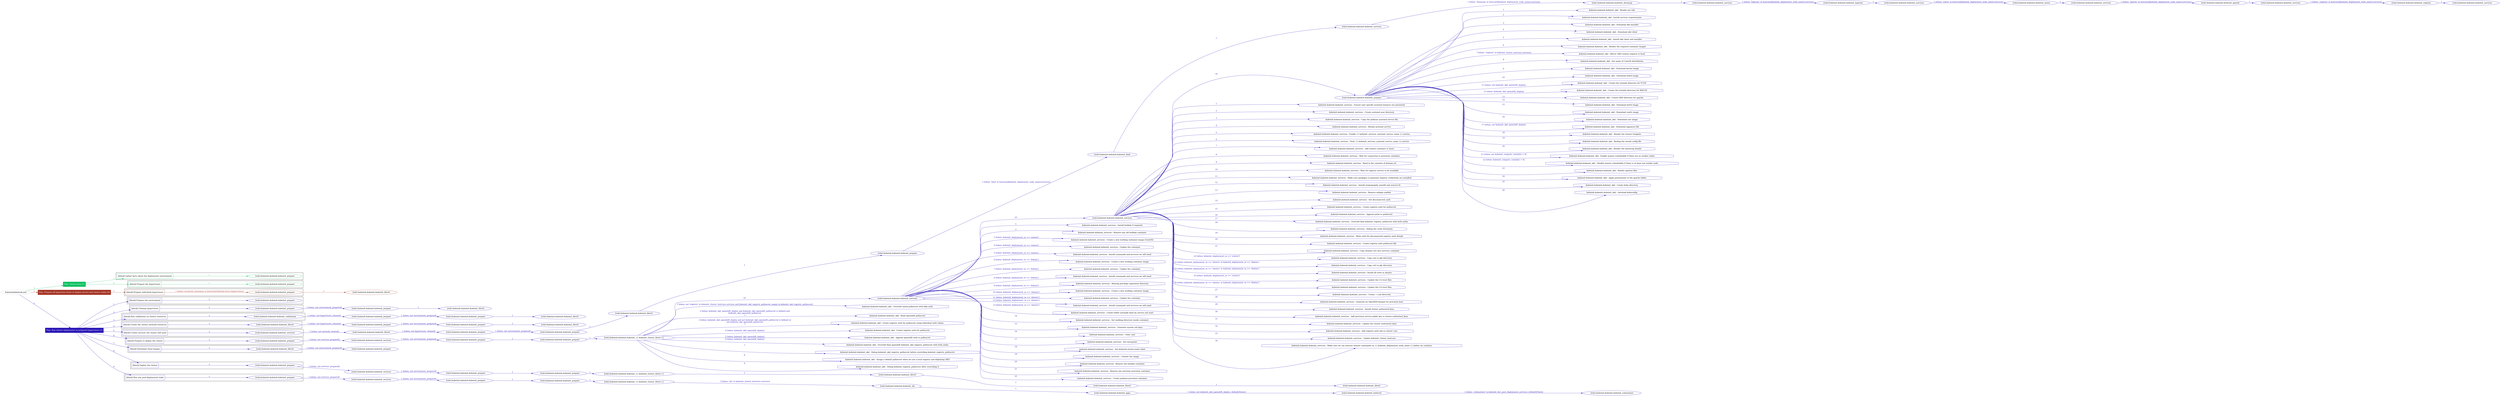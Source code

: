 digraph {
	graph [concentrate=true ordering=in rankdir=LR ratio=fill]
	edge [esep=5 sep=10]
	"kubeinit/playbook.yml" [id=root_node style=dotted]
	play_3a3d5c5b [label="Play: Initial setup (1)" color="#0bc160" fontcolor="#ffffff" id=play_3a3d5c5b shape=box style=filled tooltip=localhost]
	"kubeinit/playbook.yml" -> play_3a3d5c5b [label="1 " color="#0bc160" fontcolor="#0bc160" id=edge_b197e89d labeltooltip="1 " tooltip="1 "]
	subgraph "kubeinit.kubeinit.kubeinit_prepare" {
		role_4a847252 [label="[role] kubeinit.kubeinit.kubeinit_prepare" color="#0bc160" id=role_4a847252 tooltip="kubeinit.kubeinit.kubeinit_prepare"]
	}
	subgraph "kubeinit.kubeinit.kubeinit_prepare" {
		role_d3da4b1b [label="[role] kubeinit.kubeinit.kubeinit_prepare" color="#0bc160" id=role_d3da4b1b tooltip="kubeinit.kubeinit.kubeinit_prepare"]
	}
	subgraph "Play: Initial setup (1)" {
		play_3a3d5c5b -> block_c03576e5 [label=1 color="#0bc160" fontcolor="#0bc160" id=edge_84e0b16e labeltooltip=1 tooltip=1]
		subgraph cluster_block_c03576e5 {
			block_c03576e5 [label="[block] Gather facts about the deployment environment" color="#0bc160" id=block_c03576e5 labeltooltip="Gather facts about the deployment environment" shape=box tooltip="Gather facts about the deployment environment"]
			block_c03576e5 -> role_4a847252 [label="1 " color="#0bc160" fontcolor="#0bc160" id=edge_16571ef4 labeltooltip="1 " tooltip="1 "]
		}
		play_3a3d5c5b -> block_d3ccf538 [label=2 color="#0bc160" fontcolor="#0bc160" id=edge_1a40aeba labeltooltip=2 tooltip=2]
		subgraph cluster_block_d3ccf538 {
			block_d3ccf538 [label="[block] Prepare the hypervisors" color="#0bc160" id=block_d3ccf538 labeltooltip="Prepare the hypervisors" shape=box tooltip="Prepare the hypervisors"]
			block_d3ccf538 -> role_d3da4b1b [label="1 " color="#0bc160" fontcolor="#0bc160" id=edge_e4353893 labeltooltip="1 " tooltip="1 "]
		}
	}
	play_4b21e30f [label="Play: Prepare all hypervisor hosts to deploy service and cluster nodes (0)" color="#a53627" fontcolor="#ffffff" id=play_4b21e30f shape=box style=filled tooltip="Play: Prepare all hypervisor hosts to deploy service and cluster nodes (0)"]
	"kubeinit/playbook.yml" -> play_4b21e30f [label="2 " color="#a53627" fontcolor="#a53627" id=edge_dc5df330 labeltooltip="2 " tooltip="2 "]
	subgraph "kubeinit.kubeinit.kubeinit_libvirt" {
		role_29833544 [label="[role] kubeinit.kubeinit.kubeinit_libvirt" color="#a53627" id=role_29833544 tooltip="kubeinit.kubeinit.kubeinit_libvirt"]
	}
	subgraph "kubeinit.kubeinit.kubeinit_prepare" {
		role_8ce7e618 [label="[role] kubeinit.kubeinit.kubeinit_prepare" color="#a53627" id=role_8ce7e618 tooltip="kubeinit.kubeinit.kubeinit_prepare"]
		role_8ce7e618 -> role_29833544 [label="1 " color="#a53627" fontcolor="#a53627" id=edge_d7b2f808 labeltooltip="1 " tooltip="1 "]
	}
	subgraph "Play: Prepare all hypervisor hosts to deploy service and cluster nodes (0)" {
		play_4b21e30f -> block_ea319d7b [label=1 color="#a53627" fontcolor="#a53627" id=edge_0bb8884e labeltooltip=1 tooltip=1]
		subgraph cluster_block_ea319d7b {
			block_ea319d7b [label="[block] Prepare individual hypervisors" color="#a53627" id=block_ea319d7b labeltooltip="Prepare individual hypervisors" shape=box tooltip="Prepare individual hypervisors"]
			block_ea319d7b -> role_8ce7e618 [label="1 [when: inventory_hostname in hostvars['kubeinit-facts'].hypervisors]" color="#a53627" fontcolor="#a53627" id=edge_8492a12a labeltooltip="1 [when: inventory_hostname in hostvars['kubeinit-facts'].hypervisors]" tooltip="1 [when: inventory_hostname in hostvars['kubeinit-facts'].hypervisors]"]
		}
	}
	play_c96008b2 [label="Play: Run cluster deployment on prepared hypervisors (1)" color="#2916b6" fontcolor="#ffffff" id=play_c96008b2 shape=box style=filled tooltip=localhost]
	"kubeinit/playbook.yml" -> play_c96008b2 [label="3 " color="#2916b6" fontcolor="#2916b6" id=edge_11c8fbb0 labeltooltip="3 " tooltip="3 "]
	subgraph "kubeinit.kubeinit.kubeinit_prepare" {
		role_859bc2b0 [label="[role] kubeinit.kubeinit.kubeinit_prepare" color="#2916b6" id=role_859bc2b0 tooltip="kubeinit.kubeinit.kubeinit_prepare"]
	}
	subgraph "kubeinit.kubeinit.kubeinit_libvirt" {
		role_dad7040d [label="[role] kubeinit.kubeinit.kubeinit_libvirt" color="#2916b6" id=role_dad7040d tooltip="kubeinit.kubeinit.kubeinit_libvirt"]
	}
	subgraph "kubeinit.kubeinit.kubeinit_prepare" {
		role_1bafa508 [label="[role] kubeinit.kubeinit.kubeinit_prepare" color="#2916b6" id=role_1bafa508 tooltip="kubeinit.kubeinit.kubeinit_prepare"]
		role_1bafa508 -> role_dad7040d [label="1 " color="#2916b6" fontcolor="#2916b6" id=edge_6ad006aa labeltooltip="1 " tooltip="1 "]
	}
	subgraph "kubeinit.kubeinit.kubeinit_prepare" {
		role_c387942c [label="[role] kubeinit.kubeinit.kubeinit_prepare" color="#2916b6" id=role_c387942c tooltip="kubeinit.kubeinit.kubeinit_prepare"]
		role_c387942c -> role_1bafa508 [label="1 [when: not environment_prepared]" color="#2916b6" fontcolor="#2916b6" id=edge_646d6e3c labeltooltip="1 [when: not environment_prepared]" tooltip="1 [when: not environment_prepared]"]
	}
	subgraph "kubeinit.kubeinit.kubeinit_libvirt" {
		role_28aa985b [label="[role] kubeinit.kubeinit.kubeinit_libvirt" color="#2916b6" id=role_28aa985b tooltip="kubeinit.kubeinit.kubeinit_libvirt"]
	}
	subgraph "kubeinit.kubeinit.kubeinit_prepare" {
		role_a14ebb18 [label="[role] kubeinit.kubeinit.kubeinit_prepare" color="#2916b6" id=role_a14ebb18 tooltip="kubeinit.kubeinit.kubeinit_prepare"]
		role_a14ebb18 -> role_28aa985b [label="1 " color="#2916b6" fontcolor="#2916b6" id=edge_71a41904 labeltooltip="1 " tooltip="1 "]
	}
	subgraph "kubeinit.kubeinit.kubeinit_prepare" {
		role_b0a1eeb3 [label="[role] kubeinit.kubeinit.kubeinit_prepare" color="#2916b6" id=role_b0a1eeb3 tooltip="kubeinit.kubeinit.kubeinit_prepare"]
		role_b0a1eeb3 -> role_a14ebb18 [label="1 [when: not environment_prepared]" color="#2916b6" fontcolor="#2916b6" id=edge_d13d7d0c labeltooltip="1 [when: not environment_prepared]" tooltip="1 [when: not environment_prepared]"]
	}
	subgraph "kubeinit.kubeinit.kubeinit_validations" {
		role_70618479 [label="[role] kubeinit.kubeinit.kubeinit_validations" color="#2916b6" id=role_70618479 tooltip="kubeinit.kubeinit.kubeinit_validations"]
		role_70618479 -> role_b0a1eeb3 [label="1 [when: not hypervisors_cleaned]" color="#2916b6" fontcolor="#2916b6" id=edge_3a62cc08 labeltooltip="1 [when: not hypervisors_cleaned]" tooltip="1 [when: not hypervisors_cleaned]"]
	}
	subgraph "kubeinit.kubeinit.kubeinit_libvirt" {
		role_cc870b82 [label="[role] kubeinit.kubeinit.kubeinit_libvirt" color="#2916b6" id=role_cc870b82 tooltip="kubeinit.kubeinit.kubeinit_libvirt"]
	}
	subgraph "kubeinit.kubeinit.kubeinit_prepare" {
		role_36942734 [label="[role] kubeinit.kubeinit.kubeinit_prepare" color="#2916b6" id=role_36942734 tooltip="kubeinit.kubeinit.kubeinit_prepare"]
		role_36942734 -> role_cc870b82 [label="1 " color="#2916b6" fontcolor="#2916b6" id=edge_51756fe0 labeltooltip="1 " tooltip="1 "]
	}
	subgraph "kubeinit.kubeinit.kubeinit_prepare" {
		role_4f0a4c64 [label="[role] kubeinit.kubeinit.kubeinit_prepare" color="#2916b6" id=role_4f0a4c64 tooltip="kubeinit.kubeinit.kubeinit_prepare"]
		role_4f0a4c64 -> role_36942734 [label="1 [when: not environment_prepared]" color="#2916b6" fontcolor="#2916b6" id=edge_955983fb labeltooltip="1 [when: not environment_prepared]" tooltip="1 [when: not environment_prepared]"]
	}
	subgraph "kubeinit.kubeinit.kubeinit_libvirt" {
		role_402203cd [label="[role] kubeinit.kubeinit.kubeinit_libvirt" color="#2916b6" id=role_402203cd tooltip="kubeinit.kubeinit.kubeinit_libvirt"]
		role_402203cd -> role_4f0a4c64 [label="1 [when: not hypervisors_cleaned]" color="#2916b6" fontcolor="#2916b6" id=edge_63bea6f9 labeltooltip="1 [when: not hypervisors_cleaned]" tooltip="1 [when: not hypervisors_cleaned]"]
	}
	subgraph "kubeinit.kubeinit.kubeinit_services" {
		role_5d5aa12d [label="[role] kubeinit.kubeinit.kubeinit_services" color="#2916b6" id=role_5d5aa12d tooltip="kubeinit.kubeinit.kubeinit_services"]
	}
	subgraph "kubeinit.kubeinit.kubeinit_registry" {
		role_d50fea18 [label="[role] kubeinit.kubeinit.kubeinit_registry" color="#2916b6" id=role_d50fea18 tooltip="kubeinit.kubeinit.kubeinit_registry"]
		role_d50fea18 -> role_5d5aa12d [label="1 " color="#2916b6" fontcolor="#2916b6" id=edge_2b02ff65 labeltooltip="1 " tooltip="1 "]
	}
	subgraph "kubeinit.kubeinit.kubeinit_services" {
		role_942adf20 [label="[role] kubeinit.kubeinit.kubeinit_services" color="#2916b6" id=role_942adf20 tooltip="kubeinit.kubeinit.kubeinit_services"]
		role_942adf20 -> role_d50fea18 [label="1 [when: 'registry' in hostvars[kubeinit_deployment_node_name].services]" color="#2916b6" fontcolor="#2916b6" id=edge_d7b04c6e labeltooltip="1 [when: 'registry' in hostvars[kubeinit_deployment_node_name].services]" tooltip="1 [when: 'registry' in hostvars[kubeinit_deployment_node_name].services]"]
	}
	subgraph "kubeinit.kubeinit.kubeinit_apache" {
		role_537d8617 [label="[role] kubeinit.kubeinit.kubeinit_apache" color="#2916b6" id=role_537d8617 tooltip="kubeinit.kubeinit.kubeinit_apache"]
		role_537d8617 -> role_942adf20 [label="1 " color="#2916b6" fontcolor="#2916b6" id=edge_eb387033 labeltooltip="1 " tooltip="1 "]
	}
	subgraph "kubeinit.kubeinit.kubeinit_services" {
		role_1a736898 [label="[role] kubeinit.kubeinit.kubeinit_services" color="#2916b6" id=role_1a736898 tooltip="kubeinit.kubeinit.kubeinit_services"]
		role_1a736898 -> role_537d8617 [label="1 [when: 'apache' in hostvars[kubeinit_deployment_node_name].services]" color="#2916b6" fontcolor="#2916b6" id=edge_6f6133b3 labeltooltip="1 [when: 'apache' in hostvars[kubeinit_deployment_node_name].services]" tooltip="1 [when: 'apache' in hostvars[kubeinit_deployment_node_name].services]"]
	}
	subgraph "kubeinit.kubeinit.kubeinit_nexus" {
		role_e1359c3a [label="[role] kubeinit.kubeinit.kubeinit_nexus" color="#2916b6" id=role_e1359c3a tooltip="kubeinit.kubeinit.kubeinit_nexus"]
		role_e1359c3a -> role_1a736898 [label="1 " color="#2916b6" fontcolor="#2916b6" id=edge_44420c2b labeltooltip="1 " tooltip="1 "]
	}
	subgraph "kubeinit.kubeinit.kubeinit_services" {
		role_bcf1105d [label="[role] kubeinit.kubeinit.kubeinit_services" color="#2916b6" id=role_bcf1105d tooltip="kubeinit.kubeinit.kubeinit_services"]
		role_bcf1105d -> role_e1359c3a [label="1 [when: 'nexus' in hostvars[kubeinit_deployment_node_name].services]" color="#2916b6" fontcolor="#2916b6" id=edge_ceb30b2d labeltooltip="1 [when: 'nexus' in hostvars[kubeinit_deployment_node_name].services]" tooltip="1 [when: 'nexus' in hostvars[kubeinit_deployment_node_name].services]"]
	}
	subgraph "kubeinit.kubeinit.kubeinit_haproxy" {
		role_aa2ef776 [label="[role] kubeinit.kubeinit.kubeinit_haproxy" color="#2916b6" id=role_aa2ef776 tooltip="kubeinit.kubeinit.kubeinit_haproxy"]
		role_aa2ef776 -> role_bcf1105d [label="1 " color="#2916b6" fontcolor="#2916b6" id=edge_dd005313 labeltooltip="1 " tooltip="1 "]
	}
	subgraph "kubeinit.kubeinit.kubeinit_services" {
		role_4a059a22 [label="[role] kubeinit.kubeinit.kubeinit_services" color="#2916b6" id=role_4a059a22 tooltip="kubeinit.kubeinit.kubeinit_services"]
		role_4a059a22 -> role_aa2ef776 [label="1 [when: 'haproxy' in hostvars[kubeinit_deployment_node_name].services]" color="#2916b6" fontcolor="#2916b6" id=edge_ed5848b0 labeltooltip="1 [when: 'haproxy' in hostvars[kubeinit_deployment_node_name].services]" tooltip="1 [when: 'haproxy' in hostvars[kubeinit_deployment_node_name].services]"]
	}
	subgraph "kubeinit.kubeinit.kubeinit_dnsmasq" {
		role_282035bf [label="[role] kubeinit.kubeinit.kubeinit_dnsmasq" color="#2916b6" id=role_282035bf tooltip="kubeinit.kubeinit.kubeinit_dnsmasq"]
		role_282035bf -> role_4a059a22 [label="1 " color="#2916b6" fontcolor="#2916b6" id=edge_53c0686c labeltooltip="1 " tooltip="1 "]
	}
	subgraph "kubeinit.kubeinit.kubeinit_services" {
		role_8c407a91 [label="[role] kubeinit.kubeinit.kubeinit_services" color="#2916b6" id=role_8c407a91 tooltip="kubeinit.kubeinit.kubeinit_services"]
		role_8c407a91 -> role_282035bf [label="1 [when: 'dnsmasq' in hostvars[kubeinit_deployment_node_name].services]" color="#2916b6" fontcolor="#2916b6" id=edge_1f678d56 labeltooltip="1 [when: 'dnsmasq' in hostvars[kubeinit_deployment_node_name].services]" tooltip="1 [when: 'dnsmasq' in hostvars[kubeinit_deployment_node_name].services]"]
	}
	subgraph "kubeinit.kubeinit.kubeinit_bind" {
		role_1daeecc8 [label="[role] kubeinit.kubeinit.kubeinit_bind" color="#2916b6" id=role_1daeecc8 tooltip="kubeinit.kubeinit.kubeinit_bind"]
		role_1daeecc8 -> role_8c407a91 [label="1 " color="#2916b6" fontcolor="#2916b6" id=edge_f17ea33c labeltooltip="1 " tooltip="1 "]
	}
	subgraph "kubeinit.kubeinit.kubeinit_prepare" {
		role_c0fa0f50 [label="[role] kubeinit.kubeinit.kubeinit_prepare" color="#2916b6" id=role_c0fa0f50 tooltip="kubeinit.kubeinit.kubeinit_prepare"]
		role_c0fa0f50 -> role_1daeecc8 [label="1 [when: 'bind' in hostvars[kubeinit_deployment_node_name].services]" color="#2916b6" fontcolor="#2916b6" id=edge_bc481192 labeltooltip="1 [when: 'bind' in hostvars[kubeinit_deployment_node_name].services]" tooltip="1 [when: 'bind' in hostvars[kubeinit_deployment_node_name].services]"]
	}
	subgraph "kubeinit.kubeinit.kubeinit_libvirt" {
		role_785559b5 [label="[role] kubeinit.kubeinit.kubeinit_libvirt" color="#2916b6" id=role_785559b5 tooltip="kubeinit.kubeinit.kubeinit_libvirt"]
		role_785559b5 -> role_c0fa0f50 [label="1 " color="#2916b6" fontcolor="#2916b6" id=edge_24448c5b labeltooltip="1 " tooltip="1 "]
	}
	subgraph "kubeinit.kubeinit.kubeinit_prepare" {
		role_1d99bb20 [label="[role] kubeinit.kubeinit.kubeinit_prepare" color="#2916b6" id=role_1d99bb20 tooltip="kubeinit.kubeinit.kubeinit_prepare"]
		role_1d99bb20 -> role_785559b5 [label="1 " color="#2916b6" fontcolor="#2916b6" id=edge_8eacf1c9 labeltooltip="1 " tooltip="1 "]
	}
	subgraph "kubeinit.kubeinit.kubeinit_prepare" {
		role_8738b8c3 [label="[role] kubeinit.kubeinit.kubeinit_prepare" color="#2916b6" id=role_8738b8c3 tooltip="kubeinit.kubeinit.kubeinit_prepare"]
		role_8738b8c3 -> role_1d99bb20 [label="1 [when: not environment_prepared]" color="#2916b6" fontcolor="#2916b6" id=edge_f2ff2a0b labeltooltip="1 [when: not environment_prepared]" tooltip="1 [when: not environment_prepared]"]
	}
	subgraph "kubeinit.kubeinit.kubeinit_libvirt" {
		role_43228593 [label="[role] kubeinit.kubeinit.kubeinit_libvirt" color="#2916b6" id=role_43228593 tooltip="kubeinit.kubeinit.kubeinit_libvirt"]
		role_43228593 -> role_8738b8c3 [label="1 [when: not hypervisors_cleaned]" color="#2916b6" fontcolor="#2916b6" id=edge_2ef7ebb1 labeltooltip="1 [when: not hypervisors_cleaned]" tooltip="1 [when: not hypervisors_cleaned]"]
	}
	subgraph "kubeinit.kubeinit.kubeinit_services" {
		role_c371d1c0 [label="[role] kubeinit.kubeinit.kubeinit_services" color="#2916b6" id=role_c371d1c0 tooltip="kubeinit.kubeinit.kubeinit_services"]
		role_c371d1c0 -> role_43228593 [label="1 [when: not network_created]" color="#2916b6" fontcolor="#2916b6" id=edge_d4c34921 labeltooltip="1 [when: not network_created]" tooltip="1 [when: not network_created]"]
	}
	subgraph "kubeinit.kubeinit.kubeinit_prepare" {
		role_61fa2d3e [label="[role] kubeinit.kubeinit.kubeinit_prepare" color="#2916b6" id=role_61fa2d3e tooltip="kubeinit.kubeinit.kubeinit_prepare"]
		task_71de3216 [label="kubeinit.kubeinit.kubeinit_okd : Render net info" color="#2916b6" id=task_71de3216 shape=octagon tooltip="kubeinit.kubeinit.kubeinit_okd : Render net info"]
		role_61fa2d3e -> task_71de3216 [label="1 " color="#2916b6" fontcolor="#2916b6" id=edge_4b28bcbc labeltooltip="1 " tooltip="1 "]
		task_8a86d98a [label="kubeinit.kubeinit.kubeinit_okd : Install services requirements" color="#2916b6" id=task_8a86d98a shape=octagon tooltip="kubeinit.kubeinit.kubeinit_okd : Install services requirements"]
		role_61fa2d3e -> task_8a86d98a [label="2 " color="#2916b6" fontcolor="#2916b6" id=edge_f1ae9f3d labeltooltip="2 " tooltip="2 "]
		task_f6506898 [label="kubeinit.kubeinit.kubeinit_okd : Download okd installer" color="#2916b6" id=task_f6506898 shape=octagon tooltip="kubeinit.kubeinit.kubeinit_okd : Download okd installer"]
		role_61fa2d3e -> task_f6506898 [label="3 " color="#2916b6" fontcolor="#2916b6" id=edge_042e1cd2 labeltooltip="3 " tooltip="3 "]
		task_28aa90ed [label="kubeinit.kubeinit.kubeinit_okd : Download okd client" color="#2916b6" id=task_28aa90ed shape=octagon tooltip="kubeinit.kubeinit.kubeinit_okd : Download okd client"]
		role_61fa2d3e -> task_28aa90ed [label="4 " color="#2916b6" fontcolor="#2916b6" id=edge_1d36e07e labeltooltip="4 " tooltip="4 "]
		task_74a5f687 [label="kubeinit.kubeinit.kubeinit_okd : Install okd client and installer" color="#2916b6" id=task_74a5f687 shape=octagon tooltip="kubeinit.kubeinit.kubeinit_okd : Install okd client and installer"]
		role_61fa2d3e -> task_74a5f687 [label="5 " color="#2916b6" fontcolor="#2916b6" id=edge_c5692800 labeltooltip="5 " tooltip="5 "]
		task_466d96d4 [label="kubeinit.kubeinit.kubeinit_okd : Render the required container images" color="#2916b6" id=task_466d96d4 shape=octagon tooltip="kubeinit.kubeinit.kubeinit_okd : Render the required container images"]
		role_61fa2d3e -> task_466d96d4 [label="6 " color="#2916b6" fontcolor="#2916b6" id=edge_fd71f799 labeltooltip="6 " tooltip="6 "]
		task_d48a99fd [label="kubeinit.kubeinit.kubeinit_okd : Mirror OKD remote registry to local" color="#2916b6" id=task_d48a99fd shape=octagon tooltip="kubeinit.kubeinit.kubeinit_okd : Mirror OKD remote registry to local"]
		role_61fa2d3e -> task_d48a99fd [label="7 [when: 'registry' in kubeinit_cluster_hostvars.services]" color="#2916b6" fontcolor="#2916b6" id=edge_8fdedc41 labeltooltip="7 [when: 'registry' in kubeinit_cluster_hostvars.services]" tooltip="7 [when: 'registry' in kubeinit_cluster_hostvars.services]"]
		task_dfd17e93 [label="kubeinit.kubeinit.kubeinit_okd : Set name of CoreOS distribution" color="#2916b6" id=task_dfd17e93 shape=octagon tooltip="kubeinit.kubeinit.kubeinit_okd : Set name of CoreOS distribution"]
		role_61fa2d3e -> task_dfd17e93 [label="8 " color="#2916b6" fontcolor="#2916b6" id=edge_34e9d62d labeltooltip="8 " tooltip="8 "]
		task_9affc656 [label="kubeinit.kubeinit.kubeinit_okd : Download kernel image" color="#2916b6" id=task_9affc656 shape=octagon tooltip="kubeinit.kubeinit.kubeinit_okd : Download kernel image"]
		role_61fa2d3e -> task_9affc656 [label="9 " color="#2916b6" fontcolor="#2916b6" id=edge_c5fa5317 labeltooltip="9 " tooltip="9 "]
		task_f86d88e7 [label="kubeinit.kubeinit.kubeinit_okd : Download initrd image" color="#2916b6" id=task_f86d88e7 shape=octagon tooltip="kubeinit.kubeinit.kubeinit_okd : Download initrd image"]
		role_61fa2d3e -> task_f86d88e7 [label="10 " color="#2916b6" fontcolor="#2916b6" id=edge_ab3ea7b5 labeltooltip="10 " tooltip="10 "]
		task_1bc93b38 [label="kubeinit.kubeinit.kubeinit_okd : Create the treeinfo directory for FCOS" color="#2916b6" id=task_1bc93b38 shape=octagon tooltip="kubeinit.kubeinit.kubeinit_okd : Create the treeinfo directory for FCOS"]
		role_61fa2d3e -> task_1bc93b38 [label="11 [when: not kubeinit_okd_openshift_deploy]" color="#2916b6" fontcolor="#2916b6" id=edge_838294ce labeltooltip="11 [when: not kubeinit_okd_openshift_deploy]" tooltip="11 [when: not kubeinit_okd_openshift_deploy]"]
		task_51a71d2b [label="kubeinit.kubeinit.kubeinit_okd : Create the treeinfo directory for RHCOS" color="#2916b6" id=task_51a71d2b shape=octagon tooltip="kubeinit.kubeinit.kubeinit_okd : Create the treeinfo directory for RHCOS"]
		role_61fa2d3e -> task_51a71d2b [label="12 [when: kubeinit_okd_openshift_deploy]" color="#2916b6" fontcolor="#2916b6" id=edge_dc119520 labeltooltip="12 [when: kubeinit_okd_openshift_deploy]" tooltip="12 [when: kubeinit_okd_openshift_deploy]"]
		task_ae022280 [label="kubeinit.kubeinit.kubeinit_okd : Create OKD directory for apache" color="#2916b6" id=task_ae022280 shape=octagon tooltip="kubeinit.kubeinit.kubeinit_okd : Create OKD directory for apache"]
		role_61fa2d3e -> task_ae022280 [label="13 " color="#2916b6" fontcolor="#2916b6" id=edge_aa7923b9 labeltooltip="13 " tooltip="13 "]
		task_b4ea2a1f [label="kubeinit.kubeinit.kubeinit_okd : Download initrd image" color="#2916b6" id=task_b4ea2a1f shape=octagon tooltip="kubeinit.kubeinit.kubeinit_okd : Download initrd image"]
		role_61fa2d3e -> task_b4ea2a1f [label="14 " color="#2916b6" fontcolor="#2916b6" id=edge_22495345 labeltooltip="14 " tooltip="14 "]
		task_07fcdc73 [label="kubeinit.kubeinit.kubeinit_okd : Download rootfs image" color="#2916b6" id=task_07fcdc73 shape=octagon tooltip="kubeinit.kubeinit.kubeinit_okd : Download rootfs image"]
		role_61fa2d3e -> task_07fcdc73 [label="15 " color="#2916b6" fontcolor="#2916b6" id=edge_7ea5d936 labeltooltip="15 " tooltip="15 "]
		task_69aabc5c [label="kubeinit.kubeinit.kubeinit_okd : Download raw image" color="#2916b6" id=task_69aabc5c shape=octagon tooltip="kubeinit.kubeinit.kubeinit_okd : Download raw image"]
		role_61fa2d3e -> task_69aabc5c [label="16 " color="#2916b6" fontcolor="#2916b6" id=edge_893635f1 labeltooltip="16 " tooltip="16 "]
		task_ab0e9d23 [label="kubeinit.kubeinit.kubeinit_okd : Download signature file" color="#2916b6" id=task_ab0e9d23 shape=octagon tooltip="kubeinit.kubeinit.kubeinit_okd : Download signature file"]
		role_61fa2d3e -> task_ab0e9d23 [label="17 [when: not kubeinit_okd_openshift_deploy]" color="#2916b6" fontcolor="#2916b6" id=edge_810d1fbd labeltooltip="17 [when: not kubeinit_okd_openshift_deploy]" tooltip="17 [when: not kubeinit_okd_openshift_deploy]"]
		task_75c5167e [label="kubeinit.kubeinit.kubeinit_okd : Render the cluster template" color="#2916b6" id=task_75c5167e shape=octagon tooltip="kubeinit.kubeinit.kubeinit_okd : Render the cluster template"]
		role_61fa2d3e -> task_75c5167e [label="18 " color="#2916b6" fontcolor="#2916b6" id=edge_5e69fe76 labeltooltip="18 " tooltip="18 "]
		task_cea4f22d [label="kubeinit.kubeinit.kubeinit_okd : Backup the install config file" color="#2916b6" id=task_cea4f22d shape=octagon tooltip="kubeinit.kubeinit.kubeinit_okd : Backup the install config file"]
		role_61fa2d3e -> task_cea4f22d [label="19 " color="#2916b6" fontcolor="#2916b6" id=edge_37e48371 labeltooltip="19 " tooltip="19 "]
		task_12e1b1cc [label="kubeinit.kubeinit.kubeinit_okd : Render the bootstrap details" color="#2916b6" id=task_12e1b1cc shape=octagon tooltip="kubeinit.kubeinit.kubeinit_okd : Render the bootstrap details"]
		role_61fa2d3e -> task_12e1b1cc [label="20 " color="#2916b6" fontcolor="#2916b6" id=edge_cb685064 labeltooltip="20 " tooltip="20 "]
		task_a42961b7 [label="kubeinit.kubeinit.kubeinit_okd : Enable master schedulable if there are no worker nodes" color="#2916b6" id=task_a42961b7 shape=octagon tooltip="kubeinit.kubeinit.kubeinit_okd : Enable master schedulable if there are no worker nodes"]
		role_61fa2d3e -> task_a42961b7 [label="21 [when: not kubeinit_compute_count|int > 0]" color="#2916b6" fontcolor="#2916b6" id=edge_bea75e3a labeltooltip="21 [when: not kubeinit_compute_count|int > 0]" tooltip="21 [when: not kubeinit_compute_count|int > 0]"]
		task_d9ec5d5f [label="kubeinit.kubeinit.kubeinit_okd : Disable master schedulable if there is at least one worker node" color="#2916b6" id=task_d9ec5d5f shape=octagon tooltip="kubeinit.kubeinit.kubeinit_okd : Disable master schedulable if there is at least one worker node"]
		role_61fa2d3e -> task_d9ec5d5f [label="22 [when: kubeinit_compute_count|int > 0]" color="#2916b6" fontcolor="#2916b6" id=edge_f430e087 labeltooltip="22 [when: kubeinit_compute_count|int > 0]" tooltip="22 [when: kubeinit_compute_count|int > 0]"]
		task_45aff61f [label="kubeinit.kubeinit.kubeinit_okd : Render ignition files" color="#2916b6" id=task_45aff61f shape=octagon tooltip="kubeinit.kubeinit.kubeinit_okd : Render ignition files"]
		role_61fa2d3e -> task_45aff61f [label="23 " color="#2916b6" fontcolor="#2916b6" id=edge_de1841ba labeltooltip="23 " tooltip="23 "]
		task_f8cc0901 [label="kubeinit.kubeinit.kubeinit_okd : Apply permissions to the apache folder" color="#2916b6" id=task_f8cc0901 shape=octagon tooltip="kubeinit.kubeinit.kubeinit_okd : Apply permissions to the apache folder"]
		role_61fa2d3e -> task_f8cc0901 [label="24 " color="#2916b6" fontcolor="#2916b6" id=edge_8f0fdc4f labeltooltip="24 " tooltip="24 "]
		task_6ba4d7e1 [label="kubeinit.kubeinit.kubeinit_okd : Create kube directory" color="#2916b6" id=task_6ba4d7e1 shape=octagon tooltip="kubeinit.kubeinit.kubeinit_okd : Create kube directory"]
		role_61fa2d3e -> task_6ba4d7e1 [label="25 " color="#2916b6" fontcolor="#2916b6" id=edge_7f061f1d labeltooltip="25 " tooltip="25 "]
		task_327cf15e [label="kubeinit.kubeinit.kubeinit_okd : Autoload kubeconfig" color="#2916b6" id=task_327cf15e shape=octagon tooltip="kubeinit.kubeinit.kubeinit_okd : Autoload kubeconfig"]
		role_61fa2d3e -> task_327cf15e [label="26 " color="#2916b6" fontcolor="#2916b6" id=edge_fa6a12a0 labeltooltip="26 " tooltip="26 "]
	}
	subgraph "kubeinit.kubeinit.kubeinit_services" {
		role_a66885c5 [label="[role] kubeinit.kubeinit.kubeinit_services" color="#2916b6" id=role_a66885c5 tooltip="kubeinit.kubeinit.kubeinit_services"]
		task_ce744dab [label="kubeinit.kubeinit.kubeinit_services : Ensure user specific systemd instance are persistent" color="#2916b6" id=task_ce744dab shape=octagon tooltip="kubeinit.kubeinit.kubeinit_services : Ensure user specific systemd instance are persistent"]
		role_a66885c5 -> task_ce744dab [label="1 " color="#2916b6" fontcolor="#2916b6" id=edge_c74762bb labeltooltip="1 " tooltip="1 "]
		task_b9e5a915 [label="kubeinit.kubeinit.kubeinit_services : Create systemd user directory" color="#2916b6" id=task_b9e5a915 shape=octagon tooltip="kubeinit.kubeinit.kubeinit_services : Create systemd user directory"]
		role_a66885c5 -> task_b9e5a915 [label="2 " color="#2916b6" fontcolor="#2916b6" id=edge_77b095e7 labeltooltip="2 " tooltip="2 "]
		task_7f16647f [label="kubeinit.kubeinit.kubeinit_services : Copy the podman systemd service file" color="#2916b6" id=task_7f16647f shape=octagon tooltip="kubeinit.kubeinit.kubeinit_services : Copy the podman systemd service file"]
		role_a66885c5 -> task_7f16647f [label="3 " color="#2916b6" fontcolor="#2916b6" id=edge_e47c8491 labeltooltip="3 " tooltip="3 "]
		task_5a6cb797 [label="kubeinit.kubeinit.kubeinit_services : Reload systemd service" color="#2916b6" id=task_5a6cb797 shape=octagon tooltip="kubeinit.kubeinit.kubeinit_services : Reload systemd service"]
		role_a66885c5 -> task_5a6cb797 [label="4 " color="#2916b6" fontcolor="#2916b6" id=edge_d1bfcb46 labeltooltip="4 " tooltip="4 "]
		task_c3ae9a93 [label="kubeinit.kubeinit.kubeinit_services : Enable {{ kubeinit_services_systemd_service_name }}.service" color="#2916b6" id=task_c3ae9a93 shape=octagon tooltip="kubeinit.kubeinit.kubeinit_services : Enable {{ kubeinit_services_systemd_service_name }}.service"]
		role_a66885c5 -> task_c3ae9a93 [label="5 " color="#2916b6" fontcolor="#2916b6" id=edge_6c318f30 labeltooltip="5 " tooltip="5 "]
		task_77b82083 [label="kubeinit.kubeinit.kubeinit_services : Start {{ kubeinit_services_systemd_service_name }}.service" color="#2916b6" id=task_77b82083 shape=octagon tooltip="kubeinit.kubeinit.kubeinit_services : Start {{ kubeinit_services_systemd_service_name }}.service"]
		role_a66885c5 -> task_77b82083 [label="6 " color="#2916b6" fontcolor="#2916b6" id=edge_ccfdbffb labeltooltip="6 " tooltip="6 "]
		task_96f9ae71 [label="kubeinit.kubeinit.kubeinit_services : Add remote container to hosts" color="#2916b6" id=task_96f9ae71 shape=octagon tooltip="kubeinit.kubeinit.kubeinit_services : Add remote container to hosts"]
		role_a66885c5 -> task_96f9ae71 [label="7 " color="#2916b6" fontcolor="#2916b6" id=edge_b2ab7206 labeltooltip="7 " tooltip="7 "]
		task_32d12205 [label="kubeinit.kubeinit.kubeinit_services : Wait for connection to provision container" color="#2916b6" id=task_32d12205 shape=octagon tooltip="kubeinit.kubeinit.kubeinit_services : Wait for connection to provision container"]
		role_a66885c5 -> task_32d12205 [label="8 " color="#2916b6" fontcolor="#2916b6" id=edge_c6d62c5f labeltooltip="8 " tooltip="8 "]
		task_0094fbc9 [label="kubeinit.kubeinit.kubeinit_services : Read in the contents of domain.crt" color="#2916b6" id=task_0094fbc9 shape=octagon tooltip="kubeinit.kubeinit.kubeinit_services : Read in the contents of domain.crt"]
		role_a66885c5 -> task_0094fbc9 [label="9 " color="#2916b6" fontcolor="#2916b6" id=edge_f79e8cbd labeltooltip="9 " tooltip="9 "]
		task_3c3ce2e8 [label="kubeinit.kubeinit.kubeinit_services : Wait for registry service to be available" color="#2916b6" id=task_3c3ce2e8 shape=octagon tooltip="kubeinit.kubeinit.kubeinit_services : Wait for registry service to be available"]
		role_a66885c5 -> task_3c3ce2e8 [label="10 " color="#2916b6" fontcolor="#2916b6" id=edge_0006a6a0 labeltooltip="10 " tooltip="10 "]
		task_a4aed35e [label="kubeinit.kubeinit.kubeinit_services : Make sure packages to generate registry credentials are installed" color="#2916b6" id=task_a4aed35e shape=octagon tooltip="kubeinit.kubeinit.kubeinit_services : Make sure packages to generate registry credentials are installed"]
		role_a66885c5 -> task_a4aed35e [label="11 " color="#2916b6" fontcolor="#2916b6" id=edge_5900970a labeltooltip="11 " tooltip="11 "]
		task_183abe79 [label="kubeinit.kubeinit.kubeinit_services : Install cryptography, passlib and nexus3-cli" color="#2916b6" id=task_183abe79 shape=octagon tooltip="kubeinit.kubeinit.kubeinit_services : Install cryptography, passlib and nexus3-cli"]
		role_a66885c5 -> task_183abe79 [label="12 " color="#2916b6" fontcolor="#2916b6" id=edge_2624eaf2 labeltooltip="12 " tooltip="12 "]
		task_c633399b [label="kubeinit.kubeinit.kubeinit_services : Remove nologin marker" color="#2916b6" id=task_c633399b shape=octagon tooltip="kubeinit.kubeinit.kubeinit_services : Remove nologin marker"]
		role_a66885c5 -> task_c633399b [label="13 " color="#2916b6" fontcolor="#2916b6" id=edge_8dd1cca9 labeltooltip="13 " tooltip="13 "]
		task_13f1f3fe [label="kubeinit.kubeinit.kubeinit_services : Set disconnected_auth" color="#2916b6" id=task_13f1f3fe shape=octagon tooltip="kubeinit.kubeinit.kubeinit_services : Set disconnected_auth"]
		role_a66885c5 -> task_13f1f3fe [label="14 " color="#2916b6" fontcolor="#2916b6" id=edge_f1aebb93 labeltooltip="14 " tooltip="14 "]
		task_11d13574 [label="kubeinit.kubeinit.kubeinit_services : Create registry auth for pullsecret" color="#2916b6" id=task_11d13574 shape=octagon tooltip="kubeinit.kubeinit.kubeinit_services : Create registry auth for pullsecret"]
		role_a66885c5 -> task_11d13574 [label="15 " color="#2916b6" fontcolor="#2916b6" id=edge_27fb44f4 labeltooltip="15 " tooltip="15 "]
		task_f63ffb44 [label="kubeinit.kubeinit.kubeinit_services : Append auths to pullsecret" color="#2916b6" id=task_f63ffb44 shape=octagon tooltip="kubeinit.kubeinit.kubeinit_services : Append auths to pullsecret"]
		role_a66885c5 -> task_f63ffb44 [label="16 " color="#2916b6" fontcolor="#2916b6" id=edge_1f94a5bd labeltooltip="16 " tooltip="16 "]
		task_e653773f [label="kubeinit.kubeinit.kubeinit_services : Override final kubeinit_registry_pullsecret with both auths" color="#2916b6" id=task_e653773f shape=octagon tooltip="kubeinit.kubeinit.kubeinit_services : Override final kubeinit_registry_pullsecret with both auths"]
		role_a66885c5 -> task_e653773f [label="17 " color="#2916b6" fontcolor="#2916b6" id=edge_081e1c90 labeltooltip="17 " tooltip="17 "]
		task_203c92cd [label="kubeinit.kubeinit.kubeinit_services : Debug the creds dictionary" color="#2916b6" id=task_203c92cd shape=octagon tooltip="kubeinit.kubeinit.kubeinit_services : Debug the creds dictionary"]
		role_a66885c5 -> task_203c92cd [label="18 " color="#2916b6" fontcolor="#2916b6" id=edge_3a523831 labeltooltip="18 " tooltip="18 "]
		task_62318389 [label="kubeinit.kubeinit.kubeinit_services : Write auth for disconnected registry auth details" color="#2916b6" id=task_62318389 shape=octagon tooltip="kubeinit.kubeinit.kubeinit_services : Write auth for disconnected registry auth details"]
		role_a66885c5 -> task_62318389 [label="19 " color="#2916b6" fontcolor="#2916b6" id=edge_c65e2a62 labeltooltip="19 " tooltip="19 "]
		task_073c0ce4 [label="kubeinit.kubeinit.kubeinit_services : Create registry auth pullsecret file" color="#2916b6" id=task_073c0ce4 shape=octagon tooltip="kubeinit.kubeinit.kubeinit_services : Create registry auth pullsecret file"]
		role_a66885c5 -> task_073c0ce4 [label="20 " color="#2916b6" fontcolor="#2916b6" id=edge_c59162ed labeltooltip="20 " tooltip="20 "]
		task_17fe2824 [label="kubeinit.kubeinit.kubeinit_services : Copy domain cert into services container" color="#2916b6" id=task_17fe2824 shape=octagon tooltip="kubeinit.kubeinit.kubeinit_services : Copy domain cert into services container"]
		role_a66885c5 -> task_17fe2824 [label="21 " color="#2916b6" fontcolor="#2916b6" id=edge_97eb4573 labeltooltip="21 " tooltip="21 "]
		task_3373ad9b [label="kubeinit.kubeinit.kubeinit_services : Copy cert to pki directory" color="#2916b6" id=task_3373ad9b shape=octagon tooltip="kubeinit.kubeinit.kubeinit_services : Copy cert to pki directory"]
		role_a66885c5 -> task_3373ad9b [label="22 [when: kubeinit_deployment_os == 'centos']" color="#2916b6" fontcolor="#2916b6" id=edge_1c81c0c2 labeltooltip="22 [when: kubeinit_deployment_os == 'centos']" tooltip="22 [when: kubeinit_deployment_os == 'centos']"]
		task_ee821910 [label="kubeinit.kubeinit.kubeinit_services : Copy cert to pki directory" color="#2916b6" id=task_ee821910 shape=octagon tooltip="kubeinit.kubeinit.kubeinit_services : Copy cert to pki directory"]
		role_a66885c5 -> task_ee821910 [label="23 [when: kubeinit_deployment_os == 'ubuntu' or kubeinit_deployment_os == 'debian']" color="#2916b6" fontcolor="#2916b6" id=edge_62fc74e4 labeltooltip="23 [when: kubeinit_deployment_os == 'ubuntu' or kubeinit_deployment_os == 'debian']" tooltip="23 [when: kubeinit_deployment_os == 'ubuntu' or kubeinit_deployment_os == 'debian']"]
		task_00e9dffa [label="kubeinit.kubeinit.kubeinit_services : Install all certs in ubuntu" color="#2916b6" id=task_00e9dffa shape=octagon tooltip="kubeinit.kubeinit.kubeinit_services : Install all certs in ubuntu"]
		role_a66885c5 -> task_00e9dffa [label="24 [when: kubeinit_deployment_os == 'ubuntu' or kubeinit_deployment_os == 'debian']" color="#2916b6" fontcolor="#2916b6" id=edge_6c48c85e labeltooltip="24 [when: kubeinit_deployment_os == 'ubuntu' or kubeinit_deployment_os == 'debian']" tooltip="24 [when: kubeinit_deployment_os == 'ubuntu' or kubeinit_deployment_os == 'debian']"]
		task_20d16376 [label="kubeinit.kubeinit.kubeinit_services : Update the CA trust files" color="#2916b6" id=task_20d16376 shape=octagon tooltip="kubeinit.kubeinit.kubeinit_services : Update the CA trust files"]
		role_a66885c5 -> task_20d16376 [label="25 [when: kubeinit_deployment_os == 'centos']" color="#2916b6" fontcolor="#2916b6" id=edge_940793e2 labeltooltip="25 [when: kubeinit_deployment_os == 'centos']" tooltip="25 [when: kubeinit_deployment_os == 'centos']"]
		task_0a08bf66 [label="kubeinit.kubeinit.kubeinit_services : Update the CA trust files" color="#2916b6" id=task_0a08bf66 shape=octagon tooltip="kubeinit.kubeinit.kubeinit_services : Update the CA trust files"]
		role_a66885c5 -> task_0a08bf66 [label="26 [when: kubeinit_deployment_os == 'ubuntu' or kubeinit_deployment_os == 'debian']" color="#2916b6" fontcolor="#2916b6" id=edge_88759e95 labeltooltip="26 [when: kubeinit_deployment_os == 'ubuntu' or kubeinit_deployment_os == 'debian']" tooltip="26 [when: kubeinit_deployment_os == 'ubuntu' or kubeinit_deployment_os == 'debian']"]
		task_7adc6fb7 [label="kubeinit.kubeinit.kubeinit_services : Create ~/.ssh directory" color="#2916b6" id=task_7adc6fb7 shape=octagon tooltip="kubeinit.kubeinit.kubeinit_services : Create ~/.ssh directory"]
		role_a66885c5 -> task_7adc6fb7 [label="27 " color="#2916b6" fontcolor="#2916b6" id=edge_f24f2dee labeltooltip="27 " tooltip="27 "]
		task_e006249a [label="kubeinit.kubeinit.kubeinit_services : Generate an OpenSSH keypair for provision host" color="#2916b6" id=task_e006249a shape=octagon tooltip="kubeinit.kubeinit.kubeinit_services : Generate an OpenSSH keypair for provision host"]
		role_a66885c5 -> task_e006249a [label="28 " color="#2916b6" fontcolor="#2916b6" id=edge_fe06a7ec labeltooltip="28 " tooltip="28 "]
		task_953909e9 [label="kubeinit.kubeinit.kubeinit_services : Install cluster authorized keys" color="#2916b6" id=task_953909e9 shape=octagon tooltip="kubeinit.kubeinit.kubeinit_services : Install cluster authorized keys"]
		role_a66885c5 -> task_953909e9 [label="29 " color="#2916b6" fontcolor="#2916b6" id=edge_677ac614 labeltooltip="29 " tooltip="29 "]
		task_ad28e484 [label="kubeinit.kubeinit.kubeinit_services : Add provision service public key to cluster authorized_keys" color="#2916b6" id=task_ad28e484 shape=octagon tooltip="kubeinit.kubeinit.kubeinit_services : Add provision service public key to cluster authorized_keys"]
		role_a66885c5 -> task_ad28e484 [label="30 " color="#2916b6" fontcolor="#2916b6" id=edge_cc0f0ce3 labeltooltip="30 " tooltip="30 "]
		task_f64f89a7 [label="kubeinit.kubeinit.kubeinit_services : Update the cluster authorized_keys" color="#2916b6" id=task_f64f89a7 shape=octagon tooltip="kubeinit.kubeinit.kubeinit_services : Update the cluster authorized_keys"]
		role_a66885c5 -> task_f64f89a7 [label="31 " color="#2916b6" fontcolor="#2916b6" id=edge_52ec4f36 labeltooltip="31 " tooltip="31 "]
		task_90bfad64 [label="kubeinit.kubeinit.kubeinit_services : Add registry auth info to cluster vars" color="#2916b6" id=task_90bfad64 shape=octagon tooltip="kubeinit.kubeinit.kubeinit_services : Add registry auth info to cluster vars"]
		role_a66885c5 -> task_90bfad64 [label="32 " color="#2916b6" fontcolor="#2916b6" id=edge_36960f8d labeltooltip="32 " tooltip="32 "]
		task_e2493927 [label="kubeinit.kubeinit.kubeinit_services : Update kubeinit_cluster_hostvars" color="#2916b6" id=task_e2493927 shape=octagon tooltip="kubeinit.kubeinit.kubeinit_services : Update kubeinit_cluster_hostvars"]
		role_a66885c5 -> task_e2493927 [label="33 " color="#2916b6" fontcolor="#2916b6" id=edge_3ccd9e49 labeltooltip="33 " tooltip="33 "]
		task_47caecd5 [label="kubeinit.kubeinit.kubeinit_services : Make sure we can execute remote commands on {{ kubeinit_deployment_node_name }} before we continue" color="#2916b6" id=task_47caecd5 shape=octagon tooltip="kubeinit.kubeinit.kubeinit_services : Make sure we can execute remote commands on {{ kubeinit_deployment_node_name }} before we continue"]
		role_a66885c5 -> task_47caecd5 [label="34 " color="#2916b6" fontcolor="#2916b6" id=edge_dcbfaa77 labeltooltip="34 " tooltip="34 "]
		role_a66885c5 -> role_61fa2d3e [label="35 " color="#2916b6" fontcolor="#2916b6" id=edge_a8578e61 labeltooltip="35 " tooltip="35 "]
	}
	subgraph "kubeinit.kubeinit.kubeinit_services" {
		role_35592c1e [label="[role] kubeinit.kubeinit.kubeinit_services" color="#2916b6" id=role_35592c1e tooltip="kubeinit.kubeinit.kubeinit_services"]
		task_0602d869 [label="kubeinit.kubeinit.kubeinit_services : Install buildah if required" color="#2916b6" id=task_0602d869 shape=octagon tooltip="kubeinit.kubeinit.kubeinit_services : Install buildah if required"]
		role_35592c1e -> task_0602d869 [label="1 " color="#2916b6" fontcolor="#2916b6" id=edge_3bb9c22b labeltooltip="1 " tooltip="1 "]
		task_de337fae [label="kubeinit.kubeinit.kubeinit_services : Remove any old buildah container" color="#2916b6" id=task_de337fae shape=octagon tooltip="kubeinit.kubeinit.kubeinit_services : Remove any old buildah container"]
		role_35592c1e -> task_de337fae [label="2 " color="#2916b6" fontcolor="#2916b6" id=edge_8f9291be labeltooltip="2 " tooltip="2 "]
		task_3a9f8cc8 [label="kubeinit.kubeinit.kubeinit_services : Create a new working container image (CentOS)" color="#2916b6" id=task_3a9f8cc8 shape=octagon tooltip="kubeinit.kubeinit.kubeinit_services : Create a new working container image (CentOS)"]
		role_35592c1e -> task_3a9f8cc8 [label="3 [when: kubeinit_deployment_os == 'centos']" color="#2916b6" fontcolor="#2916b6" id=edge_e74b88d2 labeltooltip="3 [when: kubeinit_deployment_os == 'centos']" tooltip="3 [when: kubeinit_deployment_os == 'centos']"]
		task_b56ef4b5 [label="kubeinit.kubeinit.kubeinit_services : Update the container" color="#2916b6" id=task_b56ef4b5 shape=octagon tooltip="kubeinit.kubeinit.kubeinit_services : Update the container"]
		role_35592c1e -> task_b56ef4b5 [label="4 [when: kubeinit_deployment_os == 'centos']" color="#2916b6" fontcolor="#2916b6" id=edge_ab18baa4 labeltooltip="4 [when: kubeinit_deployment_os == 'centos']" tooltip="4 [when: kubeinit_deployment_os == 'centos']"]
		task_8ac9666a [label="kubeinit.kubeinit.kubeinit_services : Install commands and services we will need" color="#2916b6" id=task_8ac9666a shape=octagon tooltip="kubeinit.kubeinit.kubeinit_services : Install commands and services we will need"]
		role_35592c1e -> task_8ac9666a [label="5 [when: kubeinit_deployment_os == 'centos']" color="#2916b6" fontcolor="#2916b6" id=edge_1c09a51c labeltooltip="5 [when: kubeinit_deployment_os == 'centos']" tooltip="5 [when: kubeinit_deployment_os == 'centos']"]
		task_4008f192 [label="kubeinit.kubeinit.kubeinit_services : Create a new working container image" color="#2916b6" id=task_4008f192 shape=octagon tooltip="kubeinit.kubeinit.kubeinit_services : Create a new working container image"]
		role_35592c1e -> task_4008f192 [label="6 [when: kubeinit_deployment_os == 'debian']" color="#2916b6" fontcolor="#2916b6" id=edge_7e22ad6c labeltooltip="6 [when: kubeinit_deployment_os == 'debian']" tooltip="6 [when: kubeinit_deployment_os == 'debian']"]
		task_9783b7eb [label="kubeinit.kubeinit.kubeinit_services : Update the container" color="#2916b6" id=task_9783b7eb shape=octagon tooltip="kubeinit.kubeinit.kubeinit_services : Update the container"]
		role_35592c1e -> task_9783b7eb [label="7 [when: kubeinit_deployment_os == 'debian']" color="#2916b6" fontcolor="#2916b6" id=edge_8448aa5a labeltooltip="7 [when: kubeinit_deployment_os == 'debian']" tooltip="7 [when: kubeinit_deployment_os == 'debian']"]
		task_1fe9b7ed [label="kubeinit.kubeinit.kubeinit_services : Install commands and services we will need" color="#2916b6" id=task_1fe9b7ed shape=octagon tooltip="kubeinit.kubeinit.kubeinit_services : Install commands and services we will need"]
		role_35592c1e -> task_1fe9b7ed [label="8 [when: kubeinit_deployment_os == 'debian']" color="#2916b6" fontcolor="#2916b6" id=edge_d3d6dda1 labeltooltip="8 [when: kubeinit_deployment_os == 'debian']" tooltip="8 [when: kubeinit_deployment_os == 'debian']"]
		task_735058f0 [label="kubeinit.kubeinit.kubeinit_services : Missing privilege separation directory" color="#2916b6" id=task_735058f0 shape=octagon tooltip="kubeinit.kubeinit.kubeinit_services : Missing privilege separation directory"]
		role_35592c1e -> task_735058f0 [label="9 [when: kubeinit_deployment_os == 'debian']" color="#2916b6" fontcolor="#2916b6" id=edge_7882bc0c labeltooltip="9 [when: kubeinit_deployment_os == 'debian']" tooltip="9 [when: kubeinit_deployment_os == 'debian']"]
		task_e0f241a5 [label="kubeinit.kubeinit.kubeinit_services : Create a new working container image" color="#2916b6" id=task_e0f241a5 shape=octagon tooltip="kubeinit.kubeinit.kubeinit_services : Create a new working container image"]
		role_35592c1e -> task_e0f241a5 [label="10 [when: kubeinit_deployment_os == 'ubuntu']" color="#2916b6" fontcolor="#2916b6" id=edge_c0cfb617 labeltooltip="10 [when: kubeinit_deployment_os == 'ubuntu']" tooltip="10 [when: kubeinit_deployment_os == 'ubuntu']"]
		task_39489d84 [label="kubeinit.kubeinit.kubeinit_services : Update the container" color="#2916b6" id=task_39489d84 shape=octagon tooltip="kubeinit.kubeinit.kubeinit_services : Update the container"]
		role_35592c1e -> task_39489d84 [label="11 [when: kubeinit_deployment_os == 'ubuntu']" color="#2916b6" fontcolor="#2916b6" id=edge_e56829be labeltooltip="11 [when: kubeinit_deployment_os == 'ubuntu']" tooltip="11 [when: kubeinit_deployment_os == 'ubuntu']"]
		task_c0c9d24d [label="kubeinit.kubeinit.kubeinit_services : Install commands and services we will need" color="#2916b6" id=task_c0c9d24d shape=octagon tooltip="kubeinit.kubeinit.kubeinit_services : Install commands and services we will need"]
		role_35592c1e -> task_c0c9d24d [label="12 [when: kubeinit_deployment_os == 'ubuntu']" color="#2916b6" fontcolor="#2916b6" id=edge_a48323d5 labeltooltip="12 [when: kubeinit_deployment_os == 'ubuntu']" tooltip="12 [when: kubeinit_deployment_os == 'ubuntu']"]
		task_b3b918d6 [label="kubeinit.kubeinit.kubeinit_services : Create folder normally done by service ssh start" color="#2916b6" id=task_b3b918d6 shape=octagon tooltip="kubeinit.kubeinit.kubeinit_services : Create folder normally done by service ssh start"]
		role_35592c1e -> task_b3b918d6 [label="13 [when: kubeinit_deployment_os == 'ubuntu']" color="#2916b6" fontcolor="#2916b6" id=edge_7562db6d labeltooltip="13 [when: kubeinit_deployment_os == 'ubuntu']" tooltip="13 [when: kubeinit_deployment_os == 'ubuntu']"]
		task_e8cb4612 [label="kubeinit.kubeinit.kubeinit_services : Set working directory inside container" color="#2916b6" id=task_e8cb4612 shape=octagon tooltip="kubeinit.kubeinit.kubeinit_services : Set working directory inside container"]
		role_35592c1e -> task_e8cb4612 [label="14 " color="#2916b6" fontcolor="#2916b6" id=edge_0926fc3b labeltooltip="14 " tooltip="14 "]
		task_9ceacf14 [label="kubeinit.kubeinit.kubeinit_services : Generate system ssh keys" color="#2916b6" id=task_9ceacf14 shape=octagon tooltip="kubeinit.kubeinit.kubeinit_services : Generate system ssh keys"]
		role_35592c1e -> task_9ceacf14 [label="15 " color="#2916b6" fontcolor="#2916b6" id=edge_4e1b8b55 labeltooltip="15 " tooltip="15 "]
		task_60a43660 [label="kubeinit.kubeinit.kubeinit_services : Clear cmd" color="#2916b6" id=task_60a43660 shape=octagon tooltip="kubeinit.kubeinit.kubeinit_services : Clear cmd"]
		role_35592c1e -> task_60a43660 [label="16 " color="#2916b6" fontcolor="#2916b6" id=edge_f6e5df84 labeltooltip="16 " tooltip="16 "]
		task_1aaf5129 [label="kubeinit.kubeinit.kubeinit_services : Set entrypoint" color="#2916b6" id=task_1aaf5129 shape=octagon tooltip="kubeinit.kubeinit.kubeinit_services : Set entrypoint"]
		role_35592c1e -> task_1aaf5129 [label="17 " color="#2916b6" fontcolor="#2916b6" id=edge_471e4578 labeltooltip="17 " tooltip="17 "]
		task_15ef523b [label="kubeinit.kubeinit.kubeinit_services : Set kubeinit-cluster-name label" color="#2916b6" id=task_15ef523b shape=octagon tooltip="kubeinit.kubeinit.kubeinit_services : Set kubeinit-cluster-name label"]
		role_35592c1e -> task_15ef523b [label="18 " color="#2916b6" fontcolor="#2916b6" id=edge_0048b211 labeltooltip="18 " tooltip="18 "]
		task_6ba033c6 [label="kubeinit.kubeinit.kubeinit_services : Commit the image" color="#2916b6" id=task_6ba033c6 shape=octagon tooltip="kubeinit.kubeinit.kubeinit_services : Commit the image"]
		role_35592c1e -> task_6ba033c6 [label="19 " color="#2916b6" fontcolor="#2916b6" id=edge_da7cb964 labeltooltip="19 " tooltip="19 "]
		task_12ef417d [label="kubeinit.kubeinit.kubeinit_services : Remove the buildah container" color="#2916b6" id=task_12ef417d shape=octagon tooltip="kubeinit.kubeinit.kubeinit_services : Remove the buildah container"]
		role_35592c1e -> task_12ef417d [label="20 " color="#2916b6" fontcolor="#2916b6" id=edge_d09ef9c4 labeltooltip="20 " tooltip="20 "]
		task_15fd80e1 [label="kubeinit.kubeinit.kubeinit_services : Remove any previous provision container" color="#2916b6" id=task_15fd80e1 shape=octagon tooltip="kubeinit.kubeinit.kubeinit_services : Remove any previous provision container"]
		role_35592c1e -> task_15fd80e1 [label="21 " color="#2916b6" fontcolor="#2916b6" id=edge_bc3e8a2a labeltooltip="21 " tooltip="21 "]
		task_888cd851 [label="kubeinit.kubeinit.kubeinit_services : Create podman provision container" color="#2916b6" id=task_888cd851 shape=octagon tooltip="kubeinit.kubeinit.kubeinit_services : Create podman provision container"]
		role_35592c1e -> task_888cd851 [label="22 " color="#2916b6" fontcolor="#2916b6" id=edge_0eabe843 labeltooltip="22 " tooltip="22 "]
		role_35592c1e -> role_a66885c5 [label="23 " color="#2916b6" fontcolor="#2916b6" id=edge_409f2b26 labeltooltip="23 " tooltip="23 "]
	}
	subgraph "kubeinit.kubeinit.kubeinit_{{ kubeinit_cluster_distro }}" {
		role_630e66d7 [label="[role] kubeinit.kubeinit.kubeinit_{{ kubeinit_cluster_distro }}" color="#2916b6" id=role_630e66d7 tooltip="kubeinit.kubeinit.kubeinit_{{ kubeinit_cluster_distro }}"]
		task_d12d7c53 [label="kubeinit.kubeinit.kubeinit_okd : Override initial pullsecret with fake auth" color="#2916b6" id=task_d12d7c53 shape=octagon tooltip="kubeinit.kubeinit.kubeinit_okd : Override initial pullsecret with fake auth"]
		role_630e66d7 -> task_d12d7c53 [label="1 [when: not 'registry' in kubeinit_cluster_hostvars.services and kubeinit_okd_registry_pullsecret_empty in kubeinit_okd_registry_pullsecret]" color="#2916b6" fontcolor="#2916b6" id=edge_b9c1dd14 labeltooltip="1 [when: not 'registry' in kubeinit_cluster_hostvars.services and kubeinit_okd_registry_pullsecret_empty in kubeinit_okd_registry_pullsecret]" tooltip="1 [when: not 'registry' in kubeinit_cluster_hostvars.services and kubeinit_okd_registry_pullsecret_empty in kubeinit_okd_registry_pullsecret]"]
		task_d0e41c50 [label="kubeinit.kubeinit.kubeinit_okd : Read openshift pullsecret" color="#2916b6" id=task_d0e41c50 shape=octagon tooltip="kubeinit.kubeinit.kubeinit_okd : Read openshift pullsecret"]
		role_630e66d7 -> task_d0e41c50 [label="2 [when: kubeinit_okd_openshift_deploy and kubeinit_okd_openshift_pullsecret is defined and
kubeinit_okd_openshift_pullsecret
]" color="#2916b6" fontcolor="#2916b6" id=edge_f8fcdf5d labeltooltip="2 [when: kubeinit_okd_openshift_deploy and kubeinit_okd_openshift_pullsecret is defined and
kubeinit_okd_openshift_pullsecret
]" tooltip="2 [when: kubeinit_okd_openshift_deploy and kubeinit_okd_openshift_pullsecret is defined and
kubeinit_okd_openshift_pullsecret
]"]
		task_9530f6e8 [label="kubeinit.kubeinit.kubeinit_okd : Create registry auth for pullsecret using individual auth values" color="#2916b6" id=task_9530f6e8 shape=octagon tooltip="kubeinit.kubeinit.kubeinit_okd : Create registry auth for pullsecret using individual auth values"]
		role_630e66d7 -> task_9530f6e8 [label="3 [when: kubeinit_okd_openshift_deploy and not kubeinit_okd_openshift_pullsecret is defined or
not kubeinit_okd_openshift_pullsecret
]" color="#2916b6" fontcolor="#2916b6" id=edge_583cebb9 labeltooltip="3 [when: kubeinit_okd_openshift_deploy and not kubeinit_okd_openshift_pullsecret is defined or
not kubeinit_okd_openshift_pullsecret
]" tooltip="3 [when: kubeinit_okd_openshift_deploy and not kubeinit_okd_openshift_pullsecret is defined or
not kubeinit_okd_openshift_pullsecret
]"]
		task_b014c31a [label="kubeinit.kubeinit.kubeinit_okd : Create registry auth for pullsecret" color="#2916b6" id=task_b014c31a shape=octagon tooltip="kubeinit.kubeinit.kubeinit_okd : Create registry auth for pullsecret"]
		role_630e66d7 -> task_b014c31a [label="4 [when: kubeinit_okd_openshift_deploy]" color="#2916b6" fontcolor="#2916b6" id=edge_e940da45 labeltooltip="4 [when: kubeinit_okd_openshift_deploy]" tooltip="4 [when: kubeinit_okd_openshift_deploy]"]
		task_5ee8c491 [label="kubeinit.kubeinit.kubeinit_okd : Append openshift auth to pullsecret" color="#2916b6" id=task_5ee8c491 shape=octagon tooltip="kubeinit.kubeinit.kubeinit_okd : Append openshift auth to pullsecret"]
		role_630e66d7 -> task_5ee8c491 [label="5 [when: kubeinit_okd_openshift_deploy]" color="#2916b6" fontcolor="#2916b6" id=edge_98e4afd2 labeltooltip="5 [when: kubeinit_okd_openshift_deploy]" tooltip="5 [when: kubeinit_okd_openshift_deploy]"]
		task_df766e37 [label="kubeinit.kubeinit.kubeinit_okd : Override final openshift kubeinit_okd_registry_pullsecret with both auths" color="#2916b6" id=task_df766e37 shape=octagon tooltip="kubeinit.kubeinit.kubeinit_okd : Override final openshift kubeinit_okd_registry_pullsecret with both auths"]
		role_630e66d7 -> task_df766e37 [label="6 [when: kubeinit_okd_openshift_deploy]" color="#2916b6" fontcolor="#2916b6" id=edge_94e0ca0f labeltooltip="6 [when: kubeinit_okd_openshift_deploy]" tooltip="6 [when: kubeinit_okd_openshift_deploy]"]
		task_3ed00901 [label="kubeinit.kubeinit.kubeinit_okd : Debug kubeinit_okd_registry_pullsecret before overriding kubeinit_registry_pullsecret" color="#2916b6" id=task_3ed00901 shape=octagon tooltip="kubeinit.kubeinit.kubeinit_okd : Debug kubeinit_okd_registry_pullsecret before overriding kubeinit_registry_pullsecret"]
		role_630e66d7 -> task_3ed00901 [label="7 " color="#2916b6" fontcolor="#2916b6" id=edge_2c8c1d33 labeltooltip="7 " tooltip="7 "]
		task_4ceb496a [label="kubeinit.kubeinit.kubeinit_okd : Assign a default pullsecret when we use a local registry and deploying OKD" color="#2916b6" id=task_4ceb496a shape=octagon tooltip="kubeinit.kubeinit.kubeinit_okd : Assign a default pullsecret when we use a local registry and deploying OKD"]
		role_630e66d7 -> task_4ceb496a [label="8 " color="#2916b6" fontcolor="#2916b6" id=edge_03baf26b labeltooltip="8 " tooltip="8 "]
		task_c50857be [label="kubeinit.kubeinit.kubeinit_okd : Debug kubeinit_registry_pullsecret after overriding it" color="#2916b6" id=task_c50857be shape=octagon tooltip="kubeinit.kubeinit.kubeinit_okd : Debug kubeinit_registry_pullsecret after overriding it"]
		role_630e66d7 -> task_c50857be [label="9 " color="#2916b6" fontcolor="#2916b6" id=edge_a4022733 labeltooltip="9 " tooltip="9 "]
		role_630e66d7 -> role_35592c1e [label="10 " color="#2916b6" fontcolor="#2916b6" id=edge_0f1c56c6 labeltooltip="10 " tooltip="10 "]
	}
	subgraph "kubeinit.kubeinit.kubeinit_prepare" {
		role_f3d521af [label="[role] kubeinit.kubeinit.kubeinit_prepare" color="#2916b6" id=role_f3d521af tooltip="kubeinit.kubeinit.kubeinit_prepare"]
		role_f3d521af -> role_630e66d7 [label="1 " color="#2916b6" fontcolor="#2916b6" id=edge_1abf43be labeltooltip="1 " tooltip="1 "]
	}
	subgraph "kubeinit.kubeinit.kubeinit_prepare" {
		role_46ec23b1 [label="[role] kubeinit.kubeinit.kubeinit_prepare" color="#2916b6" id=role_46ec23b1 tooltip="kubeinit.kubeinit.kubeinit_prepare"]
		role_46ec23b1 -> role_f3d521af [label="1 " color="#2916b6" fontcolor="#2916b6" id=edge_d1c0878f labeltooltip="1 " tooltip="1 "]
	}
	subgraph "kubeinit.kubeinit.kubeinit_services" {
		role_8095271f [label="[role] kubeinit.kubeinit.kubeinit_services" color="#2916b6" id=role_8095271f tooltip="kubeinit.kubeinit.kubeinit_services"]
		role_8095271f -> role_46ec23b1 [label="1 [when: not environment_prepared]" color="#2916b6" fontcolor="#2916b6" id=edge_b44b4b34 labeltooltip="1 [when: not environment_prepared]" tooltip="1 [when: not environment_prepared]"]
	}
	subgraph "kubeinit.kubeinit.kubeinit_prepare" {
		role_b152a972 [label="[role] kubeinit.kubeinit.kubeinit_prepare" color="#2916b6" id=role_b152a972 tooltip="kubeinit.kubeinit.kubeinit_prepare"]
		role_b152a972 -> role_8095271f [label="1 [when: not services_prepared]" color="#2916b6" fontcolor="#2916b6" id=edge_a665a494 labeltooltip="1 [when: not services_prepared]" tooltip="1 [when: not services_prepared]"]
	}
	subgraph "kubeinit.kubeinit.kubeinit_prepare" {
		role_b6da3841 [label="[role] kubeinit.kubeinit.kubeinit_prepare" color="#2916b6" id=role_b6da3841 tooltip="kubeinit.kubeinit.kubeinit_prepare"]
	}
	subgraph "kubeinit.kubeinit.kubeinit_libvirt" {
		role_96d5aa77 [label="[role] kubeinit.kubeinit.kubeinit_libvirt" color="#2916b6" id=role_96d5aa77 tooltip="kubeinit.kubeinit.kubeinit_libvirt"]
		role_96d5aa77 -> role_b6da3841 [label="1 [when: not environment_prepared]" color="#2916b6" fontcolor="#2916b6" id=edge_d3b9c0f6 labeltooltip="1 [when: not environment_prepared]" tooltip="1 [when: not environment_prepared]"]
	}
	subgraph "kubeinit.kubeinit.kubeinit_libvirt" {
		role_10288079 [label="[role] kubeinit.kubeinit.kubeinit_libvirt" color="#2916b6" id=role_10288079 tooltip="kubeinit.kubeinit.kubeinit_libvirt"]
	}
	subgraph "kubeinit.kubeinit.kubeinit_libvirt" {
		role_0f310be4 [label="[role] kubeinit.kubeinit.kubeinit_libvirt" color="#2916b6" id=role_0f310be4 tooltip="kubeinit.kubeinit.kubeinit_libvirt"]
		role_0f310be4 -> role_10288079 [label="1 " color="#2916b6" fontcolor="#2916b6" id=edge_ae357ac5 labeltooltip="1 " tooltip="1 "]
	}
	subgraph "kubeinit.kubeinit.kubeinit_libvirt" {
		role_0f4f6d67 [label="[role] kubeinit.kubeinit.kubeinit_libvirt" color="#2916b6" id=role_0f4f6d67 tooltip="kubeinit.kubeinit.kubeinit_libvirt"]
		role_0f4f6d67 -> role_0f310be4 [label="1 " color="#2916b6" fontcolor="#2916b6" id=edge_d4976bcd labeltooltip="1 " tooltip="1 "]
	}
	subgraph "kubeinit.kubeinit.kubeinit_{{ kubeinit_cluster_distro }}" {
		role_b647911f [label="[role] kubeinit.kubeinit.kubeinit_{{ kubeinit_cluster_distro }}" color="#2916b6" id=role_b647911f tooltip="kubeinit.kubeinit.kubeinit_{{ kubeinit_cluster_distro }}"]
		role_b647911f -> role_0f4f6d67 [label="1 " color="#2916b6" fontcolor="#2916b6" id=edge_4436cccc labeltooltip="1 " tooltip="1 "]
	}
	subgraph "kubeinit.kubeinit.kubeinit_prepare" {
		role_7958d484 [label="[role] kubeinit.kubeinit.kubeinit_prepare" color="#2916b6" id=role_7958d484 tooltip="kubeinit.kubeinit.kubeinit_prepare"]
		role_7958d484 -> role_b647911f [label="1 " color="#2916b6" fontcolor="#2916b6" id=edge_3418ccc5 labeltooltip="1 " tooltip="1 "]
	}
	subgraph "kubeinit.kubeinit.kubeinit_prepare" {
		role_d7f75510 [label="[role] kubeinit.kubeinit.kubeinit_prepare" color="#2916b6" id=role_d7f75510 tooltip="kubeinit.kubeinit.kubeinit_prepare"]
		role_d7f75510 -> role_7958d484 [label="1 " color="#2916b6" fontcolor="#2916b6" id=edge_3305e255 labeltooltip="1 " tooltip="1 "]
	}
	subgraph "kubeinit.kubeinit.kubeinit_services" {
		role_c459307b [label="[role] kubeinit.kubeinit.kubeinit_services" color="#2916b6" id=role_c459307b tooltip="kubeinit.kubeinit.kubeinit_services"]
		role_c459307b -> role_d7f75510 [label="1 [when: not environment_prepared]" color="#2916b6" fontcolor="#2916b6" id=edge_9decb0ff labeltooltip="1 [when: not environment_prepared]" tooltip="1 [when: not environment_prepared]"]
	}
	subgraph "kubeinit.kubeinit.kubeinit_prepare" {
		role_ad658959 [label="[role] kubeinit.kubeinit.kubeinit_prepare" color="#2916b6" id=role_ad658959 tooltip="kubeinit.kubeinit.kubeinit_prepare"]
		role_ad658959 -> role_c459307b [label="1 [when: not services_prepared]" color="#2916b6" fontcolor="#2916b6" id=edge_05f70362 labeltooltip="1 [when: not services_prepared]" tooltip="1 [when: not services_prepared]"]
	}
	subgraph "kubeinit.kubeinit.kubeinit_submariner" {
		role_b0b94fe7 [label="[role] kubeinit.kubeinit.kubeinit_submariner" color="#2916b6" id=role_b0b94fe7 tooltip="kubeinit.kubeinit.kubeinit_submariner"]
	}
	subgraph "kubeinit.kubeinit.kubeinit_kubevirt" {
		role_5156b5a6 [label="[role] kubeinit.kubeinit.kubeinit_kubevirt" color="#2916b6" id=role_5156b5a6 tooltip="kubeinit.kubeinit.kubeinit_kubevirt"]
		role_5156b5a6 -> role_b0b94fe7 [label="1 [when: 'submariner' in kubeinit_fact_post_deployment_services | default(False)]" color="#2916b6" fontcolor="#2916b6" id=edge_c0c5d2d9 labeltooltip="1 [when: 'submariner' in kubeinit_fact_post_deployment_services | default(False)]" tooltip="1 [when: 'submariner' in kubeinit_fact_post_deployment_services | default(False)]"]
	}
	subgraph "kubeinit.kubeinit.kubeinit_apps" {
		role_69e05a4c [label="[role] kubeinit.kubeinit.kubeinit_apps" color="#2916b6" id=role_69e05a4c tooltip="kubeinit.kubeinit.kubeinit_apps"]
		role_69e05a4c -> role_5156b5a6 [label="1 [when: not kubeinit_okd_openshift_deploy | default(False)]" color="#2916b6" fontcolor="#2916b6" id=edge_2ea95437 labeltooltip="1 [when: not kubeinit_okd_openshift_deploy | default(False)]" tooltip="1 [when: not kubeinit_okd_openshift_deploy | default(False)]"]
	}
	subgraph "kubeinit.kubeinit.kubeinit_nfs" {
		role_503d9d27 [label="[role] kubeinit.kubeinit.kubeinit_nfs" color="#2916b6" id=role_503d9d27 tooltip="kubeinit.kubeinit.kubeinit_nfs"]
		role_503d9d27 -> role_69e05a4c [label="1 " color="#2916b6" fontcolor="#2916b6" id=edge_6297a6f4 labeltooltip="1 " tooltip="1 "]
	}
	subgraph "kubeinit.kubeinit.kubeinit_{{ kubeinit_cluster_distro }}" {
		role_e5e6e033 [label="[role] kubeinit.kubeinit.kubeinit_{{ kubeinit_cluster_distro }}" color="#2916b6" id=role_e5e6e033 tooltip="kubeinit.kubeinit.kubeinit_{{ kubeinit_cluster_distro }}"]
		role_e5e6e033 -> role_503d9d27 [label="1 [when: 'nfs' in kubeinit_cluster_hostvars.services]" color="#2916b6" fontcolor="#2916b6" id=edge_32e3a8dc labeltooltip="1 [when: 'nfs' in kubeinit_cluster_hostvars.services]" tooltip="1 [when: 'nfs' in kubeinit_cluster_hostvars.services]"]
	}
	subgraph "kubeinit.kubeinit.kubeinit_prepare" {
		role_f974a5fa [label="[role] kubeinit.kubeinit.kubeinit_prepare" color="#2916b6" id=role_f974a5fa tooltip="kubeinit.kubeinit.kubeinit_prepare"]
		role_f974a5fa -> role_e5e6e033 [label="1 " color="#2916b6" fontcolor="#2916b6" id=edge_9a086f5c labeltooltip="1 " tooltip="1 "]
	}
	subgraph "kubeinit.kubeinit.kubeinit_prepare" {
		role_5974f7be [label="[role] kubeinit.kubeinit.kubeinit_prepare" color="#2916b6" id=role_5974f7be tooltip="kubeinit.kubeinit.kubeinit_prepare"]
		role_5974f7be -> role_f974a5fa [label="1 " color="#2916b6" fontcolor="#2916b6" id=edge_f264a104 labeltooltip="1 " tooltip="1 "]
	}
	subgraph "kubeinit.kubeinit.kubeinit_services" {
		role_b087d173 [label="[role] kubeinit.kubeinit.kubeinit_services" color="#2916b6" id=role_b087d173 tooltip="kubeinit.kubeinit.kubeinit_services"]
		role_b087d173 -> role_5974f7be [label="1 [when: not environment_prepared]" color="#2916b6" fontcolor="#2916b6" id=edge_87ab9398 labeltooltip="1 [when: not environment_prepared]" tooltip="1 [when: not environment_prepared]"]
	}
	subgraph "kubeinit.kubeinit.kubeinit_prepare" {
		role_bdf70cb7 [label="[role] kubeinit.kubeinit.kubeinit_prepare" color="#2916b6" id=role_bdf70cb7 tooltip="kubeinit.kubeinit.kubeinit_prepare"]
		role_bdf70cb7 -> role_b087d173 [label="1 [when: not services_prepared]" color="#2916b6" fontcolor="#2916b6" id=edge_1a76e7bf labeltooltip="1 [when: not services_prepared]" tooltip="1 [when: not services_prepared]"]
	}
	subgraph "Play: Run cluster deployment on prepared hypervisors (1)" {
		play_c96008b2 -> block_5e90fde0 [label=1 color="#2916b6" fontcolor="#2916b6" id=edge_d04689de labeltooltip=1 tooltip=1]
		subgraph cluster_block_5e90fde0 {
			block_5e90fde0 [label="[block] Prepare the environment" color="#2916b6" id=block_5e90fde0 labeltooltip="Prepare the environment" shape=box tooltip="Prepare the environment"]
			block_5e90fde0 -> role_859bc2b0 [label="1 " color="#2916b6" fontcolor="#2916b6" id=edge_0560a787 labeltooltip="1 " tooltip="1 "]
		}
		play_c96008b2 -> block_12ab3769 [label=2 color="#2916b6" fontcolor="#2916b6" id=edge_b024b813 labeltooltip=2 tooltip=2]
		subgraph cluster_block_12ab3769 {
			block_12ab3769 [label="[block] Cleanup hypervisors" color="#2916b6" id=block_12ab3769 labeltooltip="Cleanup hypervisors" shape=box tooltip="Cleanup hypervisors"]
			block_12ab3769 -> role_c387942c [label="1 " color="#2916b6" fontcolor="#2916b6" id=edge_794c0994 labeltooltip="1 " tooltip="1 "]
		}
		play_c96008b2 -> block_7c0a644e [label=3 color="#2916b6" fontcolor="#2916b6" id=edge_d0e2f446 labeltooltip=3 tooltip=3]
		subgraph cluster_block_7c0a644e {
			block_7c0a644e [label="[block] Run validations on cluster resources" color="#2916b6" id=block_7c0a644e labeltooltip="Run validations on cluster resources" shape=box tooltip="Run validations on cluster resources"]
			block_7c0a644e -> role_70618479 [label="1 " color="#2916b6" fontcolor="#2916b6" id=edge_65c6dcfe labeltooltip="1 " tooltip="1 "]
		}
		play_c96008b2 -> block_e1d10a98 [label=4 color="#2916b6" fontcolor="#2916b6" id=edge_41edaafb labeltooltip=4 tooltip=4]
		subgraph cluster_block_e1d10a98 {
			block_e1d10a98 [label="[block] Create the cluster network resources" color="#2916b6" id=block_e1d10a98 labeltooltip="Create the cluster network resources" shape=box tooltip="Create the cluster network resources"]
			block_e1d10a98 -> role_402203cd [label="1 " color="#2916b6" fontcolor="#2916b6" id=edge_c77825fe labeltooltip="1 " tooltip="1 "]
		}
		play_c96008b2 -> block_ca795760 [label=5 color="#2916b6" fontcolor="#2916b6" id=edge_b7b91fb6 labeltooltip=5 tooltip=5]
		subgraph cluster_block_ca795760 {
			block_ca795760 [label="[block] Create services the cluster will need" color="#2916b6" id=block_ca795760 labeltooltip="Create services the cluster will need" shape=box tooltip="Create services the cluster will need"]
			block_ca795760 -> role_c371d1c0 [label="1 " color="#2916b6" fontcolor="#2916b6" id=edge_bc391acc labeltooltip="1 " tooltip="1 "]
		}
		play_c96008b2 -> block_eb952759 [label=6 color="#2916b6" fontcolor="#2916b6" id=edge_193542ac labeltooltip=6 tooltip=6]
		subgraph cluster_block_eb952759 {
			block_eb952759 [label="[block] Prepare to deploy the cluster" color="#2916b6" id=block_eb952759 labeltooltip="Prepare to deploy the cluster" shape=box tooltip="Prepare to deploy the cluster"]
			block_eb952759 -> role_b152a972 [label="1 " color="#2916b6" fontcolor="#2916b6" id=edge_ed2b222f labeltooltip="1 " tooltip="1 "]
		}
		play_c96008b2 -> block_8112862b [label=7 color="#2916b6" fontcolor="#2916b6" id=edge_78986350 labeltooltip=7 tooltip=7]
		subgraph cluster_block_8112862b {
			block_8112862b [label="[block] Download cloud images" color="#2916b6" id=block_8112862b labeltooltip="Download cloud images" shape=box tooltip="Download cloud images"]
			block_8112862b -> role_96d5aa77 [label="1 " color="#2916b6" fontcolor="#2916b6" id=edge_1c12b553 labeltooltip="1 " tooltip="1 "]
		}
		play_c96008b2 -> block_a353e01a [label=8 color="#2916b6" fontcolor="#2916b6" id=edge_3222af29 labeltooltip=8 tooltip=8]
		subgraph cluster_block_a353e01a {
			block_a353e01a [label="[block] Deploy the cluster" color="#2916b6" id=block_a353e01a labeltooltip="Deploy the cluster" shape=box tooltip="Deploy the cluster"]
			block_a353e01a -> role_ad658959 [label="1 " color="#2916b6" fontcolor="#2916b6" id=edge_f3ffea3c labeltooltip="1 " tooltip="1 "]
		}
		play_c96008b2 -> block_26a466fb [label=9 color="#2916b6" fontcolor="#2916b6" id=edge_38b0744f labeltooltip=9 tooltip=9]
		subgraph cluster_block_26a466fb {
			block_26a466fb [label="[block] Run any post-deployment tasks" color="#2916b6" id=block_26a466fb labeltooltip="Run any post-deployment tasks" shape=box tooltip="Run any post-deployment tasks"]
			block_26a466fb -> role_bdf70cb7 [label="1 " color="#2916b6" fontcolor="#2916b6" id=edge_6840973c labeltooltip="1 " tooltip="1 "]
		}
	}
}
